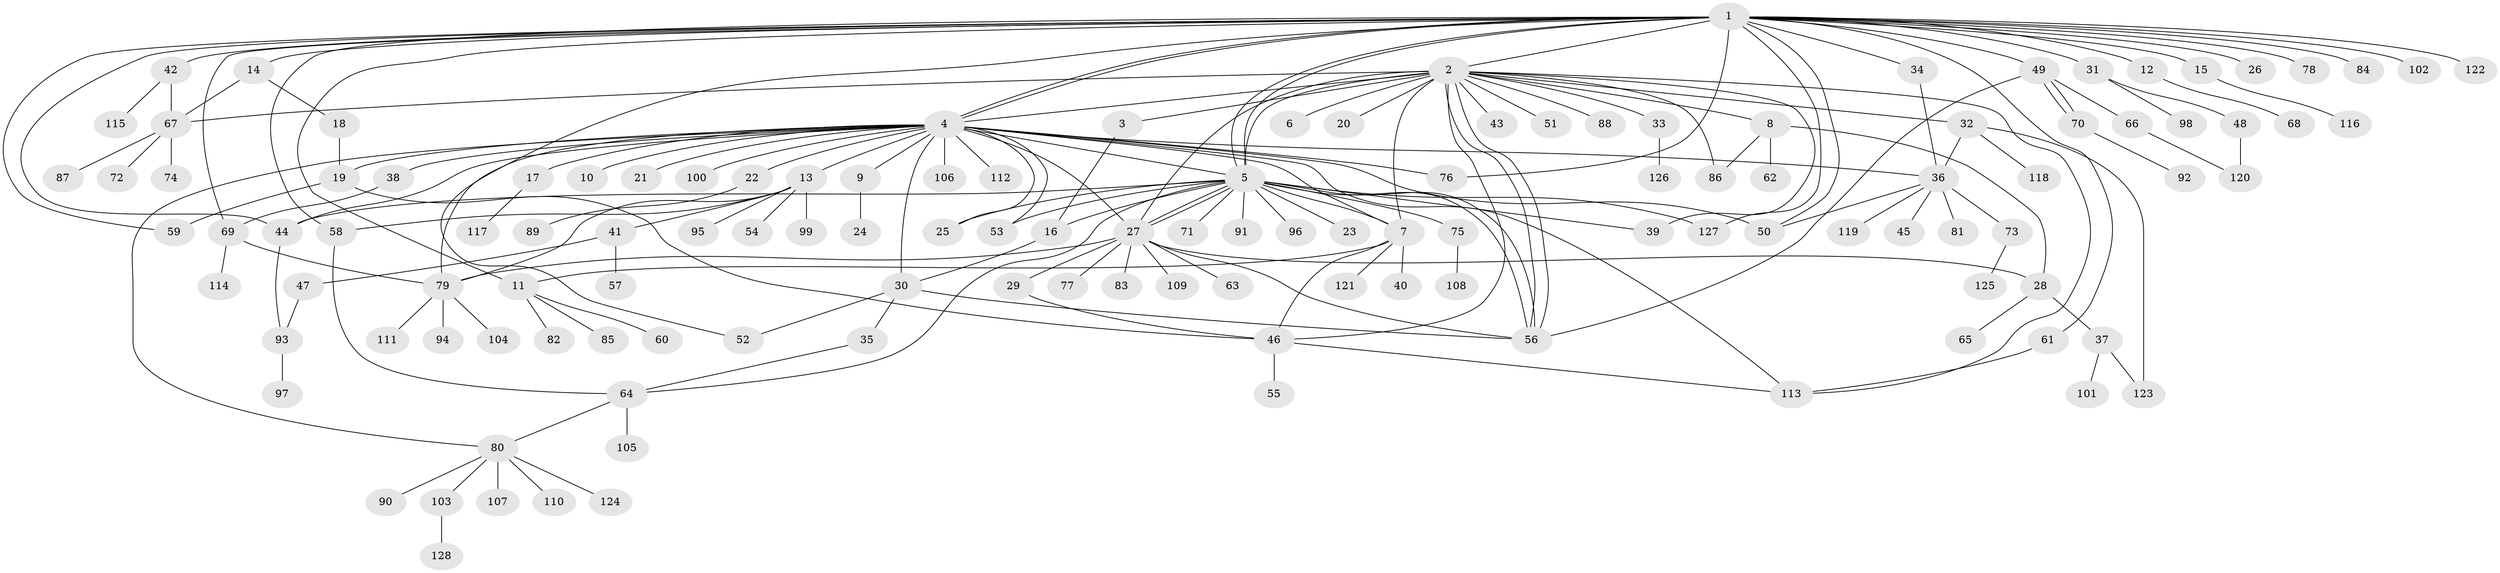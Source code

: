// Generated by graph-tools (version 1.1) at 2025/26/03/09/25 03:26:06]
// undirected, 128 vertices, 182 edges
graph export_dot {
graph [start="1"]
  node [color=gray90,style=filled];
  1;
  2;
  3;
  4;
  5;
  6;
  7;
  8;
  9;
  10;
  11;
  12;
  13;
  14;
  15;
  16;
  17;
  18;
  19;
  20;
  21;
  22;
  23;
  24;
  25;
  26;
  27;
  28;
  29;
  30;
  31;
  32;
  33;
  34;
  35;
  36;
  37;
  38;
  39;
  40;
  41;
  42;
  43;
  44;
  45;
  46;
  47;
  48;
  49;
  50;
  51;
  52;
  53;
  54;
  55;
  56;
  57;
  58;
  59;
  60;
  61;
  62;
  63;
  64;
  65;
  66;
  67;
  68;
  69;
  70;
  71;
  72;
  73;
  74;
  75;
  76;
  77;
  78;
  79;
  80;
  81;
  82;
  83;
  84;
  85;
  86;
  87;
  88;
  89;
  90;
  91;
  92;
  93;
  94;
  95;
  96;
  97;
  98;
  99;
  100;
  101;
  102;
  103;
  104;
  105;
  106;
  107;
  108;
  109;
  110;
  111;
  112;
  113;
  114;
  115;
  116;
  117;
  118;
  119;
  120;
  121;
  122;
  123;
  124;
  125;
  126;
  127;
  128;
  1 -- 2;
  1 -- 4;
  1 -- 4;
  1 -- 5;
  1 -- 5;
  1 -- 11;
  1 -- 12;
  1 -- 14;
  1 -- 15;
  1 -- 26;
  1 -- 31;
  1 -- 34;
  1 -- 42;
  1 -- 44;
  1 -- 49;
  1 -- 50;
  1 -- 52;
  1 -- 58;
  1 -- 59;
  1 -- 61;
  1 -- 69;
  1 -- 76;
  1 -- 78;
  1 -- 84;
  1 -- 102;
  1 -- 122;
  1 -- 127;
  2 -- 3;
  2 -- 4;
  2 -- 5;
  2 -- 6;
  2 -- 7;
  2 -- 8;
  2 -- 20;
  2 -- 27;
  2 -- 32;
  2 -- 33;
  2 -- 39;
  2 -- 43;
  2 -- 46;
  2 -- 51;
  2 -- 56;
  2 -- 56;
  2 -- 67;
  2 -- 86;
  2 -- 88;
  2 -- 113;
  3 -- 16;
  4 -- 5;
  4 -- 7;
  4 -- 9;
  4 -- 10;
  4 -- 13;
  4 -- 17;
  4 -- 19;
  4 -- 21;
  4 -- 22;
  4 -- 25;
  4 -- 27;
  4 -- 30;
  4 -- 36;
  4 -- 38;
  4 -- 44;
  4 -- 50;
  4 -- 53;
  4 -- 76;
  4 -- 79;
  4 -- 80;
  4 -- 100;
  4 -- 106;
  4 -- 112;
  4 -- 113;
  5 -- 7;
  5 -- 16;
  5 -- 23;
  5 -- 25;
  5 -- 27;
  5 -- 27;
  5 -- 39;
  5 -- 44;
  5 -- 53;
  5 -- 56;
  5 -- 56;
  5 -- 64;
  5 -- 71;
  5 -- 75;
  5 -- 91;
  5 -- 96;
  5 -- 127;
  7 -- 11;
  7 -- 40;
  7 -- 46;
  7 -- 121;
  8 -- 28;
  8 -- 62;
  8 -- 86;
  9 -- 24;
  11 -- 60;
  11 -- 82;
  11 -- 85;
  12 -- 68;
  13 -- 41;
  13 -- 54;
  13 -- 58;
  13 -- 79;
  13 -- 95;
  13 -- 99;
  14 -- 18;
  14 -- 67;
  15 -- 116;
  16 -- 30;
  17 -- 117;
  18 -- 19;
  19 -- 46;
  19 -- 59;
  22 -- 89;
  27 -- 28;
  27 -- 29;
  27 -- 56;
  27 -- 63;
  27 -- 77;
  27 -- 79;
  27 -- 83;
  27 -- 109;
  28 -- 37;
  28 -- 65;
  29 -- 46;
  30 -- 35;
  30 -- 52;
  30 -- 56;
  31 -- 48;
  31 -- 98;
  32 -- 36;
  32 -- 118;
  32 -- 123;
  33 -- 126;
  34 -- 36;
  35 -- 64;
  36 -- 45;
  36 -- 50;
  36 -- 73;
  36 -- 81;
  36 -- 119;
  37 -- 101;
  37 -- 123;
  38 -- 69;
  41 -- 47;
  41 -- 57;
  42 -- 67;
  42 -- 115;
  44 -- 93;
  46 -- 55;
  46 -- 113;
  47 -- 93;
  48 -- 120;
  49 -- 56;
  49 -- 66;
  49 -- 70;
  49 -- 70;
  58 -- 64;
  61 -- 113;
  64 -- 80;
  64 -- 105;
  66 -- 120;
  67 -- 72;
  67 -- 74;
  67 -- 87;
  69 -- 79;
  69 -- 114;
  70 -- 92;
  73 -- 125;
  75 -- 108;
  79 -- 94;
  79 -- 104;
  79 -- 111;
  80 -- 90;
  80 -- 103;
  80 -- 107;
  80 -- 110;
  80 -- 124;
  93 -- 97;
  103 -- 128;
}
